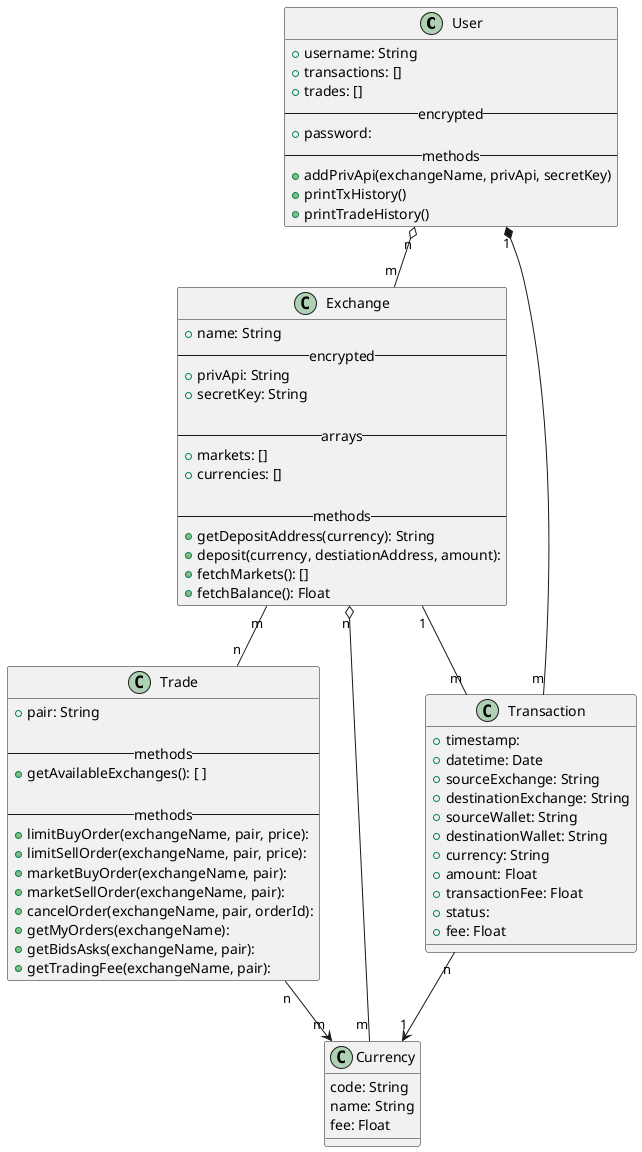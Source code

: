 @startuml "Class Diagram"

class User {
    + username: String
    + transactions: []
    + trades: []
    -- encrypted --
    + password: 
    -- methods --
    + addPrivApi(exchangeName, privApi, secretKey)
    + printTxHistory()
    + printTradeHistory()
}

class Exchange {
    + name: String
    -- encrypted --
    + privApi: String
    + secretKey: String

    -- arrays --
    + markets: []
    + currencies: [] 

    -- methods --
    + getDepositAddress(currency): String
    + deposit(currency, destiationAddress, amount):
    + fetchMarkets(): []
    + fetchBalance(): Float
}

class Trade {
    + pair: String 

    -- methods --
    + getAvailableExchanges(): [ ]
    
    -- methods --
    + limitBuyOrder(exchangeName, pair, price):
    + limitSellOrder(exchangeName, pair, price):
    + marketBuyOrder(exchangeName, pair):
    + marketSellOrder(exchangeName, pair):
    + cancelOrder(exchangeName, pair, orderId):
    + getMyOrders(exchangeName):
    + getBidsAsks(exchangeName, pair):
    + getTradingFee(exchangeName, pair):
}

class Transaction {
    + timestamp:
    + datetime: Date
    + sourceExchange: String
    + destinationExchange: String
    + sourceWallet: String
    + destinationWallet: String
    + currency: String 
    + amount: Float
    + transactionFee: Float
    + status: 
    + fee: Float
}

class Currency {
    code: String
    name: String
    fee: Float
}

User "1" *-- "m" Transaction
User "n" o-- "m" Exchange
Trade "n" --> "m" Currency
Transaction "n" --> "1" Currency
Exchange "m" -- "n" Trade
Exchange "1" -- "m" Transaction
Exchange "n" o-- "m" Currency

@enduml